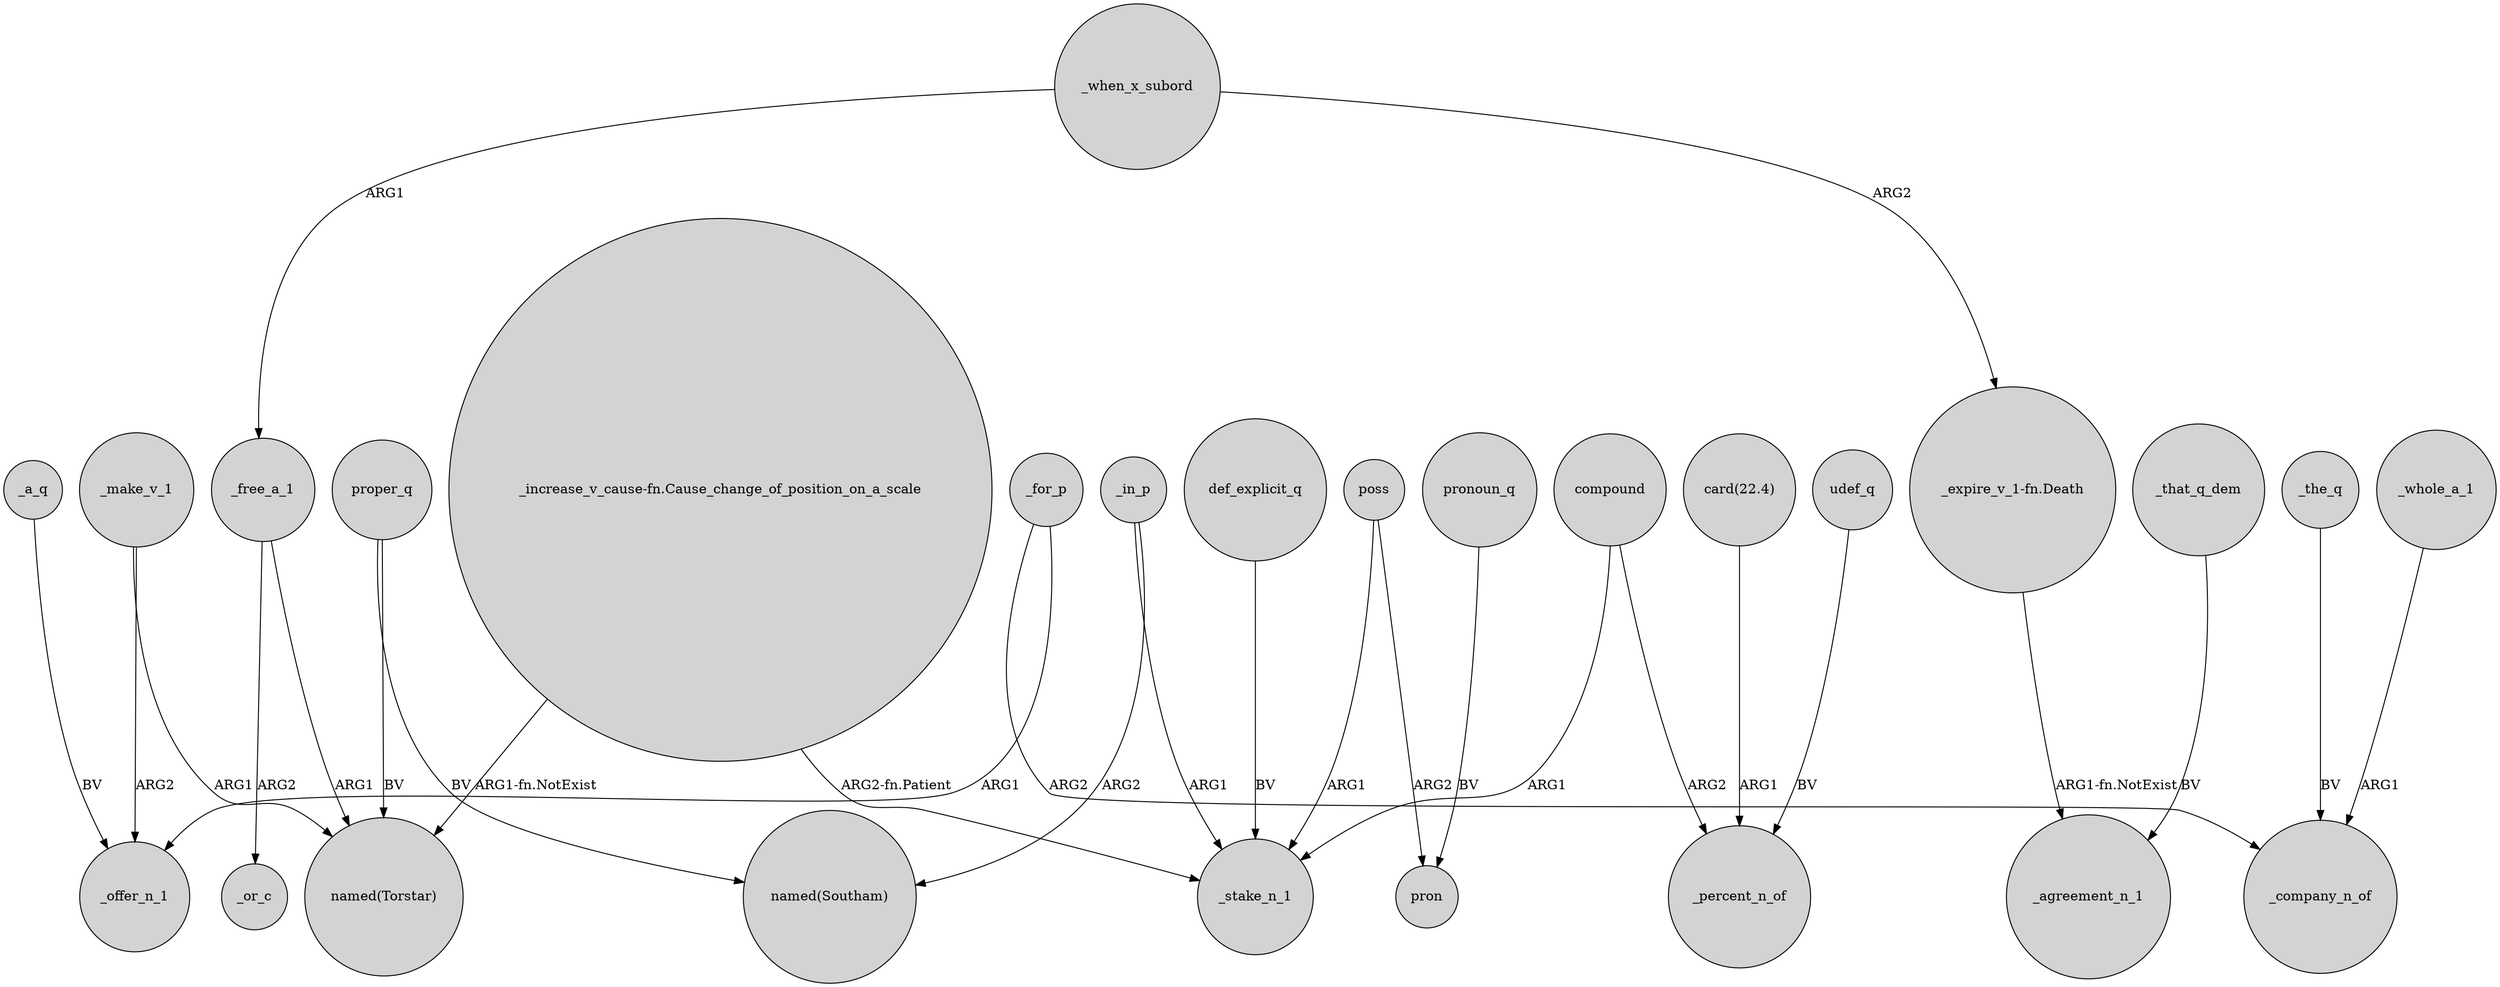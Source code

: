 digraph {
	node [shape=circle style=filled]
	_for_p -> _offer_n_1 [label=ARG1]
	proper_q -> "named(Southam)" [label=BV]
	_in_p -> "named(Southam)" [label=ARG2]
	"_increase_v_cause-fn.Cause_change_of_position_on_a_scale" -> _stake_n_1 [label="ARG2-fn.Patient"]
	_free_a_1 -> "named(Torstar)" [label=ARG1]
	poss -> pron [label=ARG2]
	"_expire_v_1-fn.Death" -> _agreement_n_1 [label="ARG1-fn.NotExist"]
	_a_q -> _offer_n_1 [label=BV]
	compound -> _percent_n_of [label=ARG2]
	_the_q -> _company_n_of [label=BV]
	_whole_a_1 -> _company_n_of [label=ARG1]
	_in_p -> _stake_n_1 [label=ARG1]
	pronoun_q -> pron [label=BV]
	"_increase_v_cause-fn.Cause_change_of_position_on_a_scale" -> "named(Torstar)" [label="ARG1-fn.NotExist"]
	_for_p -> _company_n_of [label=ARG2]
	poss -> _stake_n_1 [label=ARG1]
	_free_a_1 -> _or_c [label=ARG2]
	_that_q_dem -> _agreement_n_1 [label=BV]
	compound -> _stake_n_1 [label=ARG1]
	_when_x_subord -> _free_a_1 [label=ARG1]
	proper_q -> "named(Torstar)" [label=BV]
	"card(22.4)" -> _percent_n_of [label=ARG1]
	udef_q -> _percent_n_of [label=BV]
	_when_x_subord -> "_expire_v_1-fn.Death" [label=ARG2]
	_make_v_1 -> "named(Torstar)" [label=ARG1]
	_make_v_1 -> _offer_n_1 [label=ARG2]
	def_explicit_q -> _stake_n_1 [label=BV]
}

